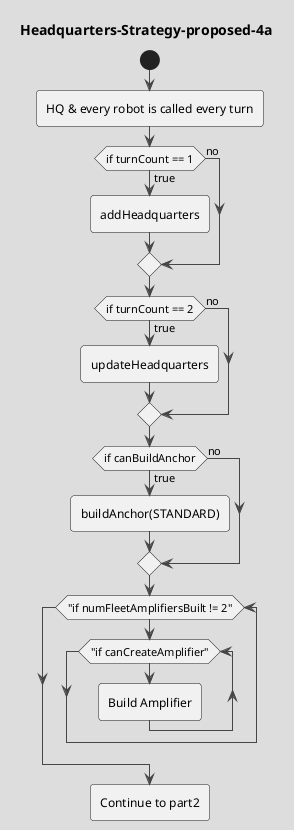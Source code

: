 @startuml Headquarters-Strategy-proposed-4a
!theme toy 
title Headquarters-Strategy-proposed-4a
start
:HQ & every robot is called every turn;
if (if turnCount == 1) then (true) 
:addHeadquarters; 
else (no)
endif
if (if turnCount == 2) then (true) 
:updateHeadquarters; 
else (no)
endif
if (if canBuildAnchor) then (true) 
:buildAnchor(STANDARD); 
else (no)
endif
while ("if numFleetAmplifiersBuilt != 2")
    while ("if canCreateAmplifier")  
      :Build Amplifier;            
    endwhile  
endwhile  

:Continue to part2; 
@enduml

' stop
' if (if canCreateCarrier) then (true) 
' :buildRobot(CARRIER); 
' else (no)
' endif
' if (if canCreateLauncher) then (true) 
' :buildRobot(LAUNCHER); 
' else (no)
' endif
' if (if canCreateBooster) then (true) 
' :buildRobot(BOOSTER); 
' else (no)
' endif
' if (if canCreateDestabilizer) then (true) 
' :buildRobot(DESTABILIZER); 
' else (no)
' endif


'       if "canCreateCarrier" then
'         -left->[true] "createRobot(CARRIER)"
'       else
'         if "canCreateLauncher" then
'           -left->[true] "createRobot(LAUNCHER)"
'         else
'           if "canCreateBooster" then
'             -left->[true] "createRobot(BOOSTER)"
'           else
'             if "canCreateDestabilizer" then
'               -left->[true] "createRobot(DESTABILIZER)"
'             else
'               -->[true] "yield (end turn)"
'             endif
'           endif
'         endif
'       endif
'     endif
'   endif
' endif

' :new page;
' if (Page.onSecurityCheck) then (true)
'   :Page.onInit();
'   if (isForward?) then (no)
'     :Process controls;
'     if (continue processing?) then (no)
'       stop
'     endif

'     if (isPost?) then (yes)
'       :Page.onPost();
'     else (no)
'       :Page.onGet();
'     endif
'     :Page.onRender();
'   endif
' else (false)
' endif

' if (do redirect?) then (yes)
'   :redirect process;
' else
'   if (do forward?) then (yes)
'     :Forward request;
'   else (no)
'     :Render page template;
'   endif
' endif

' stop
' @enduml

' goto lab

' --> "placeholder"

' if "turnCount == 1" then
'   -->[true] "addHeadquarters" as a1
' else
'   if "turnCount == 2" then
'     -->[true] "updateHeadquarters" as a3
'   else
'     if "canBuildAnchor" then
'       -left->[true] "buildAnchor(STANDARD)"
'     else
'       ' while ("numFleetAmplifiersBuilt != 2")
'           ' while ("canCreateAmplifier") 
'             ' :Build Amplifier;            
'           ' endwhile  
'       ' endwhile  
'       ' detach
'       if "canCreateCarrier" then
'         -left->[true] "createRobot(CARRIER)"
'       else
'         if "canCreateLauncher" then
'           -left->[true] "createRobot(LAUNCHER)"
'         else
'           if "canCreateBooster" then
'             -left->[true] "createRobot(BOOSTER)"
'           else
'             if "canCreateDestabilizer" then
'               -left->[true] "createRobot(DESTABILIZER)"
'             else
'               -->[true] "yield (end turn)"
'             endif
'           endif
'         endif
'       endif
'     endif
'   endif
' endif

